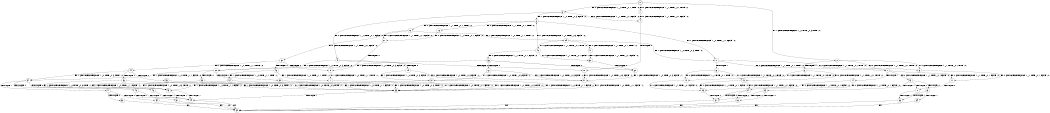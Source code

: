 digraph BCG {
size = "7, 10.5";
center = TRUE;
node [shape = circle];
0 [peripheries = 2];
0 -> 1 [label = "EX !0 !ATOMIC_EXCH_BRANCH (1, +1, TRUE, +0, 1, TRUE) !:0:"];
0 -> 2 [label = "EX !1 !ATOMIC_EXCH_BRANCH (1, +0, TRUE, +0, 3, TRUE) !:0:"];
0 -> 3 [label = "EX !0 !ATOMIC_EXCH_BRANCH (1, +1, TRUE, +0, 1, TRUE) !:0:"];
1 -> 4 [label = "EX !0 !ATOMIC_EXCH_BRANCH (1, +1, TRUE, +0, 1, FALSE) !:0:"];
2 -> 5 [label = "EX !0 !ATOMIC_EXCH_BRANCH (1, +1, TRUE, +0, 1, TRUE) !:0:"];
2 -> 6 [label = "TERMINATE !1"];
2 -> 7 [label = "EX !0 !ATOMIC_EXCH_BRANCH (1, +1, TRUE, +0, 1, TRUE) !:0:"];
3 -> 4 [label = "EX !0 !ATOMIC_EXCH_BRANCH (1, +1, TRUE, +0, 1, FALSE) !:0:"];
3 -> 8 [label = "EX !1 !ATOMIC_EXCH_BRANCH (1, +0, TRUE, +0, 3, FALSE) !:0:"];
3 -> 9 [label = "EX !0 !ATOMIC_EXCH_BRANCH (1, +1, TRUE, +0, 1, FALSE) !:0:"];
4 -> 10 [label = "TERMINATE !0"];
5 -> 11 [label = "EX !0 !ATOMIC_EXCH_BRANCH (1, +1, TRUE, +0, 1, FALSE) !:0:"];
6 -> 12 [label = "EX !0 !ATOMIC_EXCH_BRANCH (1, +1, TRUE, +0, 1, TRUE) !:0:"];
6 -> 13 [label = "EX !0 !ATOMIC_EXCH_BRANCH (1, +1, TRUE, +0, 1, TRUE) !:0:"];
7 -> 11 [label = "EX !0 !ATOMIC_EXCH_BRANCH (1, +1, TRUE, +0, 1, FALSE) !:0:"];
7 -> 14 [label = "TERMINATE !1"];
7 -> 15 [label = "EX !0 !ATOMIC_EXCH_BRANCH (1, +1, TRUE, +0, 1, FALSE) !:0:"];
8 -> 16 [label = "EX !0 !ATOMIC_EXCH_BRANCH (1, +1, TRUE, +0, 1, TRUE) !:0:"];
8 -> 17 [label = "EX !1 !ATOMIC_EXCH_BRANCH (1, +0, TRUE, +1, 1, FALSE) !:0:"];
8 -> 18 [label = "EX !0 !ATOMIC_EXCH_BRANCH (1, +1, TRUE, +0, 1, TRUE) !:0:"];
9 -> 10 [label = "TERMINATE !0"];
9 -> 19 [label = "TERMINATE !0"];
9 -> 20 [label = "EX !1 !ATOMIC_EXCH_BRANCH (1, +0, TRUE, +0, 3, FALSE) !:0:"];
10 -> 21 [label = "EX !1 !ATOMIC_EXCH_BRANCH (1, +0, TRUE, +0, 3, FALSE) !:1:"];
11 -> 22 [label = "TERMINATE !0"];
12 -> 23 [label = "EX !0 !ATOMIC_EXCH_BRANCH (1, +1, TRUE, +0, 1, FALSE) !:0:"];
13 -> 23 [label = "EX !0 !ATOMIC_EXCH_BRANCH (1, +1, TRUE, +0, 1, FALSE) !:0:"];
13 -> 24 [label = "EX !0 !ATOMIC_EXCH_BRANCH (1, +1, TRUE, +0, 1, FALSE) !:0:"];
14 -> 23 [label = "EX !0 !ATOMIC_EXCH_BRANCH (1, +1, TRUE, +0, 1, FALSE) !:0:"];
14 -> 24 [label = "EX !0 !ATOMIC_EXCH_BRANCH (1, +1, TRUE, +0, 1, FALSE) !:0:"];
15 -> 22 [label = "TERMINATE !0"];
15 -> 25 [label = "TERMINATE !1"];
15 -> 26 [label = "TERMINATE !0"];
16 -> 27 [label = "EX !0 !ATOMIC_EXCH_BRANCH (1, +1, TRUE, +0, 1, FALSE) !:0:"];
17 -> 5 [label = "EX !0 !ATOMIC_EXCH_BRANCH (1, +1, TRUE, +0, 1, TRUE) !:0:"];
17 -> 28 [label = "TERMINATE !1"];
17 -> 7 [label = "EX !0 !ATOMIC_EXCH_BRANCH (1, +1, TRUE, +0, 1, TRUE) !:0:"];
18 -> 27 [label = "EX !0 !ATOMIC_EXCH_BRANCH (1, +1, TRUE, +0, 1, FALSE) !:0:"];
18 -> 29 [label = "EX !1 !ATOMIC_EXCH_BRANCH (1, +0, TRUE, +1, 1, TRUE) !:0:"];
18 -> 30 [label = "EX !0 !ATOMIC_EXCH_BRANCH (1, +1, TRUE, +0, 1, FALSE) !:0:"];
19 -> 21 [label = "EX !1 !ATOMIC_EXCH_BRANCH (1, +0, TRUE, +0, 3, FALSE) !:1:"];
19 -> 31 [label = "EX !1 !ATOMIC_EXCH_BRANCH (1, +0, TRUE, +0, 3, FALSE) !:1:"];
20 -> 32 [label = "TERMINATE !0"];
20 -> 33 [label = "TERMINATE !0"];
20 -> 34 [label = "EX !1 !ATOMIC_EXCH_BRANCH (1, +0, TRUE, +1, 1, FALSE) !:0:"];
21 -> 35 [label = "EX !1 !ATOMIC_EXCH_BRANCH (1, +0, TRUE, +1, 1, FALSE) !:1:"];
22 -> 36 [label = "TERMINATE !1"];
23 -> 37 [label = "TERMINATE !0"];
24 -> 37 [label = "TERMINATE !0"];
24 -> 38 [label = "TERMINATE !0"];
25 -> 37 [label = "TERMINATE !0"];
25 -> 38 [label = "TERMINATE !0"];
26 -> 36 [label = "TERMINATE !1"];
26 -> 39 [label = "TERMINATE !1"];
27 -> 40 [label = "TERMINATE !0"];
28 -> 12 [label = "EX !0 !ATOMIC_EXCH_BRANCH (1, +1, TRUE, +0, 1, TRUE) !:0:"];
28 -> 13 [label = "EX !0 !ATOMIC_EXCH_BRANCH (1, +1, TRUE, +0, 1, TRUE) !:0:"];
29 -> 41 [label = "EX !0 !ATOMIC_EXCH_BRANCH (1, +1, TRUE, +0, 1, TRUE) !:0:"];
29 -> 17 [label = "EX !1 !ATOMIC_EXCH_BRANCH (1, +0, TRUE, +0, 3, TRUE) !:0:"];
29 -> 42 [label = "EX !0 !ATOMIC_EXCH_BRANCH (1, +1, TRUE, +0, 1, TRUE) !:0:"];
30 -> 40 [label = "TERMINATE !0"];
30 -> 43 [label = "TERMINATE !0"];
30 -> 44 [label = "EX !1 !ATOMIC_EXCH_BRANCH (1, +0, TRUE, +1, 1, TRUE) !:0:"];
31 -> 35 [label = "EX !1 !ATOMIC_EXCH_BRANCH (1, +0, TRUE, +1, 1, FALSE) !:1:"];
31 -> 45 [label = "EX !1 !ATOMIC_EXCH_BRANCH (1, +0, TRUE, +1, 1, FALSE) !:1:"];
32 -> 35 [label = "EX !1 !ATOMIC_EXCH_BRANCH (1, +0, TRUE, +1, 1, FALSE) !:1:"];
33 -> 35 [label = "EX !1 !ATOMIC_EXCH_BRANCH (1, +0, TRUE, +1, 1, FALSE) !:1:"];
33 -> 45 [label = "EX !1 !ATOMIC_EXCH_BRANCH (1, +0, TRUE, +1, 1, FALSE) !:1:"];
34 -> 46 [label = "TERMINATE !0"];
34 -> 47 [label = "TERMINATE !1"];
34 -> 48 [label = "TERMINATE !0"];
35 -> 49 [label = "TERMINATE !1"];
36 -> 50 [label = "exit"];
37 -> 50 [label = "exit"];
38 -> 50 [label = "exit"];
39 -> 50 [label = "exit"];
40 -> 51 [label = "EX !1 !ATOMIC_EXCH_BRANCH (1, +0, TRUE, +1, 1, TRUE) !:1:"];
41 -> 52 [label = "EX !0 !ATOMIC_EXCH_BRANCH (1, +1, TRUE, +0, 1, FALSE) !:0:"];
42 -> 52 [label = "EX !0 !ATOMIC_EXCH_BRANCH (1, +1, TRUE, +0, 1, FALSE) !:0:"];
42 -> 8 [label = "EX !1 !ATOMIC_EXCH_BRANCH (1, +0, TRUE, +0, 3, FALSE) !:0:"];
42 -> 53 [label = "EX !0 !ATOMIC_EXCH_BRANCH (1, +1, TRUE, +0, 1, FALSE) !:0:"];
43 -> 51 [label = "EX !1 !ATOMIC_EXCH_BRANCH (1, +0, TRUE, +1, 1, TRUE) !:1:"];
43 -> 54 [label = "EX !1 !ATOMIC_EXCH_BRANCH (1, +0, TRUE, +1, 1, TRUE) !:1:"];
44 -> 55 [label = "TERMINATE !0"];
44 -> 56 [label = "TERMINATE !0"];
44 -> 34 [label = "EX !1 !ATOMIC_EXCH_BRANCH (1, +0, TRUE, +0, 3, TRUE) !:0:"];
45 -> 49 [label = "TERMINATE !1"];
45 -> 57 [label = "TERMINATE !1"];
46 -> 49 [label = "TERMINATE !1"];
47 -> 58 [label = "TERMINATE !0"];
47 -> 59 [label = "TERMINATE !0"];
48 -> 49 [label = "TERMINATE !1"];
48 -> 57 [label = "TERMINATE !1"];
49 -> 50 [label = "exit"];
51 -> 35 [label = "EX !1 !ATOMIC_EXCH_BRANCH (1, +0, TRUE, +0, 3, TRUE) !:1:"];
52 -> 60 [label = "TERMINATE !0"];
53 -> 60 [label = "TERMINATE !0"];
53 -> 61 [label = "TERMINATE !0"];
53 -> 20 [label = "EX !1 !ATOMIC_EXCH_BRANCH (1, +0, TRUE, +0, 3, FALSE) !:0:"];
54 -> 35 [label = "EX !1 !ATOMIC_EXCH_BRANCH (1, +0, TRUE, +0, 3, TRUE) !:1:"];
54 -> 45 [label = "EX !1 !ATOMIC_EXCH_BRANCH (1, +0, TRUE, +0, 3, TRUE) !:1:"];
55 -> 35 [label = "EX !1 !ATOMIC_EXCH_BRANCH (1, +0, TRUE, +0, 3, TRUE) !:1:"];
56 -> 35 [label = "EX !1 !ATOMIC_EXCH_BRANCH (1, +0, TRUE, +0, 3, TRUE) !:1:"];
56 -> 45 [label = "EX !1 !ATOMIC_EXCH_BRANCH (1, +0, TRUE, +0, 3, TRUE) !:1:"];
57 -> 50 [label = "exit"];
58 -> 50 [label = "exit"];
59 -> 50 [label = "exit"];
60 -> 21 [label = "EX !1 !ATOMIC_EXCH_BRANCH (1, +0, TRUE, +0, 3, FALSE) !:1:"];
61 -> 21 [label = "EX !1 !ATOMIC_EXCH_BRANCH (1, +0, TRUE, +0, 3, FALSE) !:1:"];
61 -> 31 [label = "EX !1 !ATOMIC_EXCH_BRANCH (1, +0, TRUE, +0, 3, FALSE) !:1:"];
}
